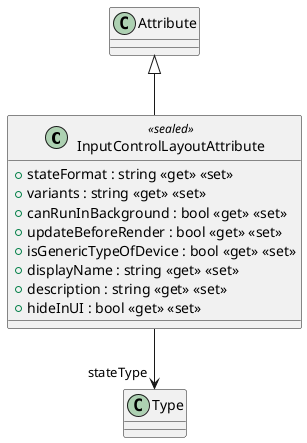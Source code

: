 @startuml
class InputControlLayoutAttribute <<sealed>> {
    + stateFormat : string <<get>> <<set>>
    + variants : string <<get>> <<set>>
    + canRunInBackground : bool <<get>> <<set>>
    + updateBeforeRender : bool <<get>> <<set>>
    + isGenericTypeOfDevice : bool <<get>> <<set>>
    + displayName : string <<get>> <<set>>
    + description : string <<get>> <<set>>
    + hideInUI : bool <<get>> <<set>>
}
Attribute <|-- InputControlLayoutAttribute
InputControlLayoutAttribute --> "stateType" Type
@enduml
